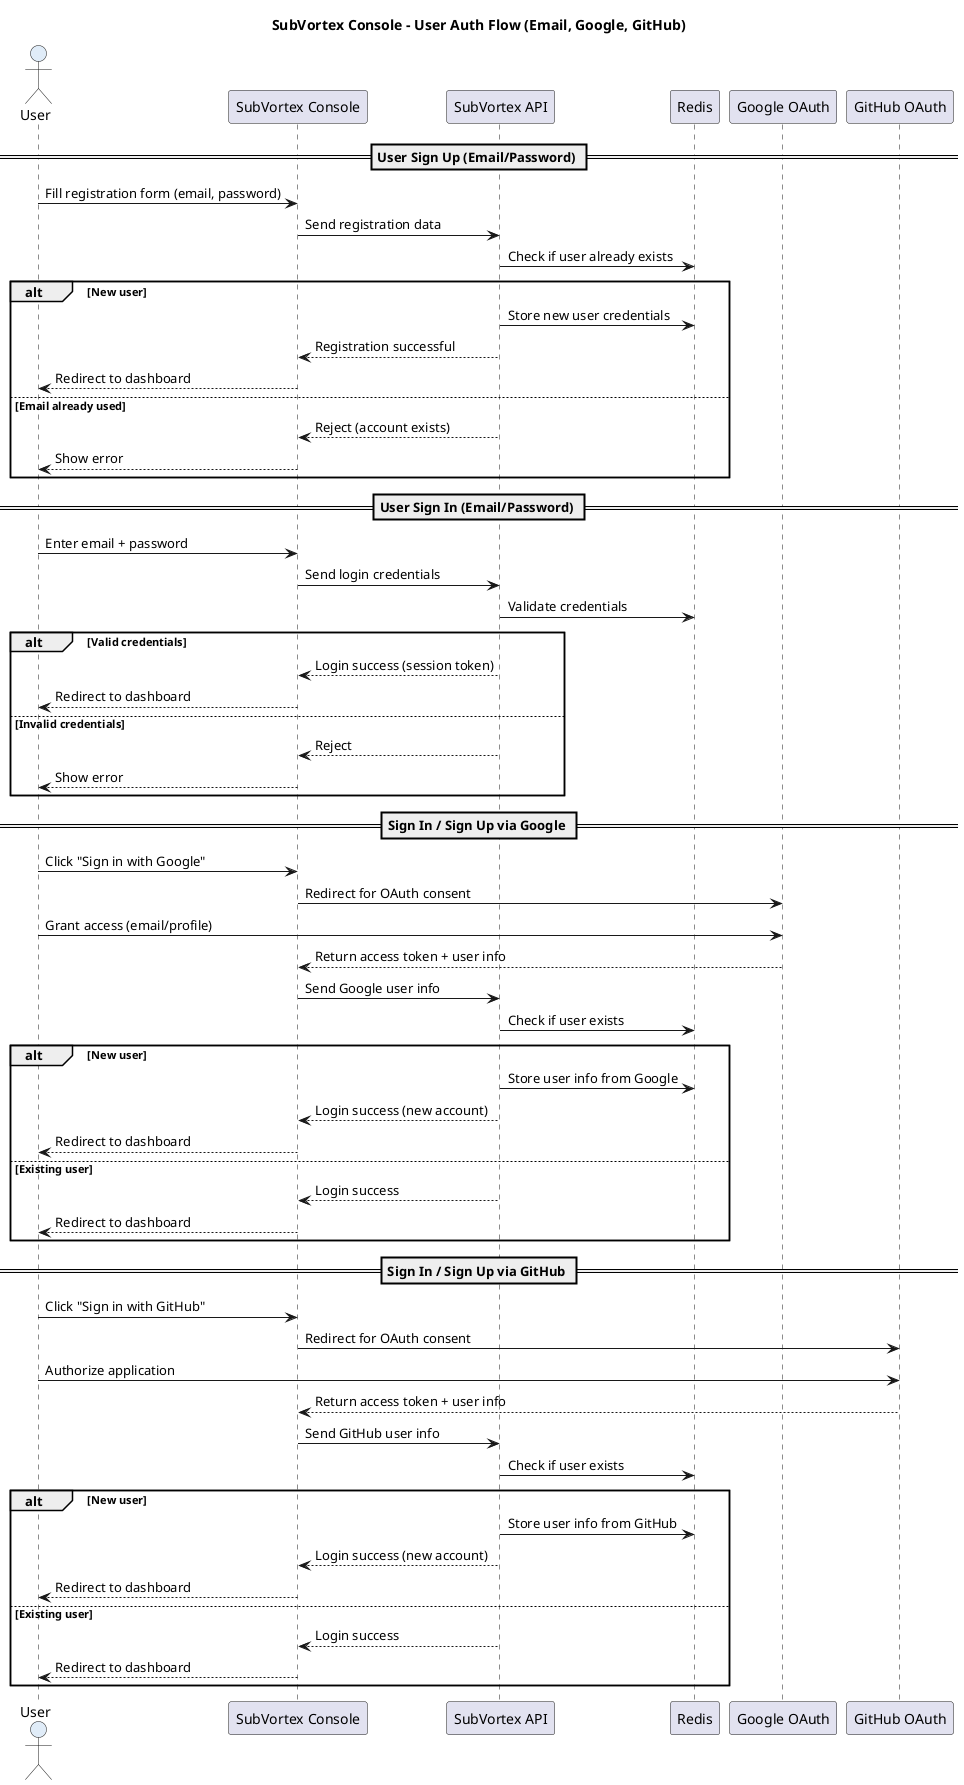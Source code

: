 @startuml
title SubVortex Console – User Auth Flow (Email, Google, GitHub)

actor "User" as User #E0ECF8
participant "SubVortex Console" as Console
participant "SubVortex API" as API
participant "Redis" as Redis
participant "Google OAuth" as Google
participant "GitHub OAuth" as GitHub

== User Sign Up (Email/Password) ==

User -> Console : Fill registration form (email, password)
Console -> API : Send registration data
API -> Redis : Check if user already exists
alt New user
    API -> Redis : Store new user credentials
    API --> Console : Registration successful
    Console --> User : Redirect to dashboard
else Email already used
    API --> Console : Reject (account exists)
    Console --> User : Show error
end

== User Sign In (Email/Password) ==

User -> Console : Enter email + password
Console -> API : Send login credentials
API -> Redis : Validate credentials
alt Valid credentials
    API --> Console : Login success (session token)
    Console --> User : Redirect to dashboard
else Invalid credentials
    API --> Console : Reject
    Console --> User : Show error
end

== Sign In / Sign Up via Google ==

User -> Console : Click "Sign in with Google"
Console -> Google : Redirect for OAuth consent
User -> Google : Grant access (email/profile)
Google --> Console : Return access token + user info
Console -> API : Send Google user info
API -> Redis : Check if user exists
alt New user
    API -> Redis : Store user info from Google
    API --> Console : Login success (new account)
    Console --> User : Redirect to dashboard
else Existing user
    API --> Console : Login success
    Console --> User : Redirect to dashboard
end

== Sign In / Sign Up via GitHub ==

User -> Console : Click "Sign in with GitHub"
Console -> GitHub : Redirect for OAuth consent
User -> GitHub : Authorize application
GitHub --> Console : Return access token + user info
Console -> API : Send GitHub user info
API -> Redis : Check if user exists
alt New user
    API -> Redis : Store user info from GitHub
    API --> Console : Login success (new account)
    Console --> User : Redirect to dashboard
else Existing user
    API --> Console : Login success
    Console --> User : Redirect to dashboard
end
@enduml
